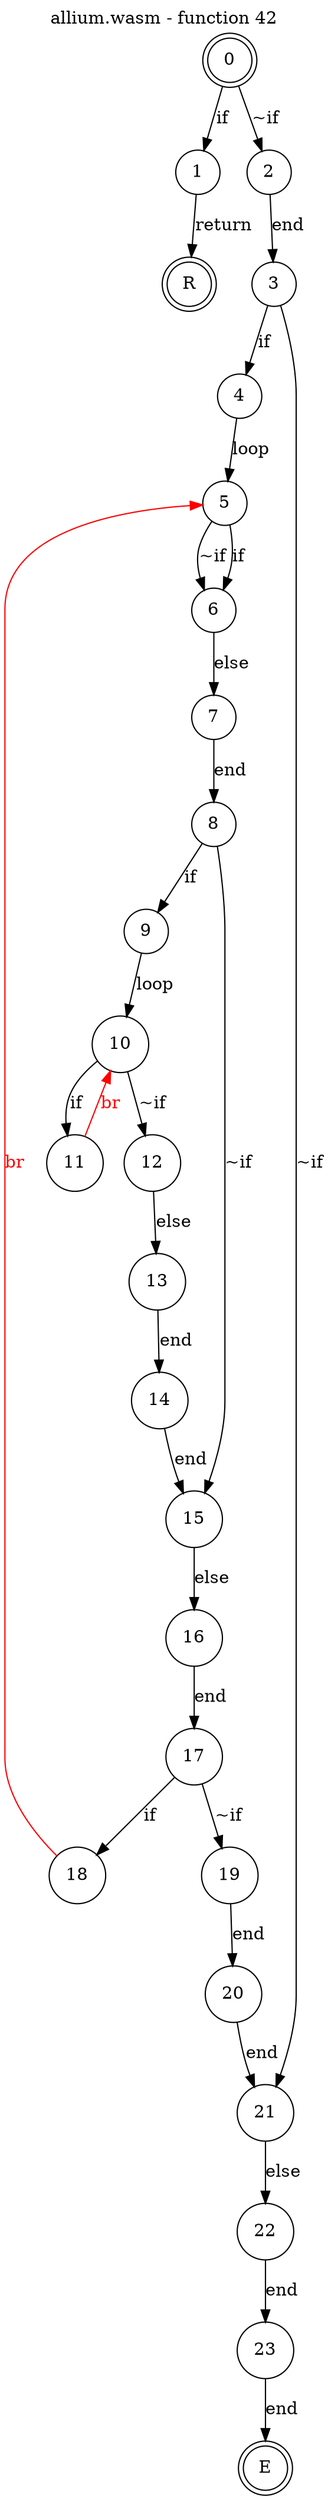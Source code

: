 digraph finite_state_machine {
    label = "allium.wasm - function 42"
    labelloc =  t
    labelfontsize = 16
    labelfontcolor = black
    labelfontname = "Helvetica"
    node [shape = doublecircle]; 0 E R ;
    node [shape = circle];
    0 -> 1[label="if"];
    0 -> 2[label="~if"];
    1 -> R[label="return"];
    2 -> 3[label="end"];
    3 -> 4[label="if"];
    3 -> 21[label="~if"];
    4 -> 5[label="loop"];
    5 -> 6[label="if"];
    5 -> 6[label="~if"];
    6 -> 7[label="else"];
    7 -> 8[label="end"];
    8 -> 9[label="if"];
    8 -> 15[label="~if"];
    9 -> 10[label="loop"];
    10 -> 11[label="if"];
    10 -> 12[label="~if"];
    11 -> 10[color="red" fontcolor="red" label="br"];
    12 -> 13[label="else"];
    13 -> 14[label="end"];
    14 -> 15[label="end"];
    15 -> 16[label="else"];
    16 -> 17[label="end"];
    17 -> 18[label="if"];
    17 -> 19[label="~if"];
    18 -> 5[color="red" fontcolor="red" label="br"];
    19 -> 20[label="end"];
    20 -> 21[label="end"];
    21 -> 22[label="else"];
    22 -> 23[label="end"];
    23 -> E[label="end"];
}
